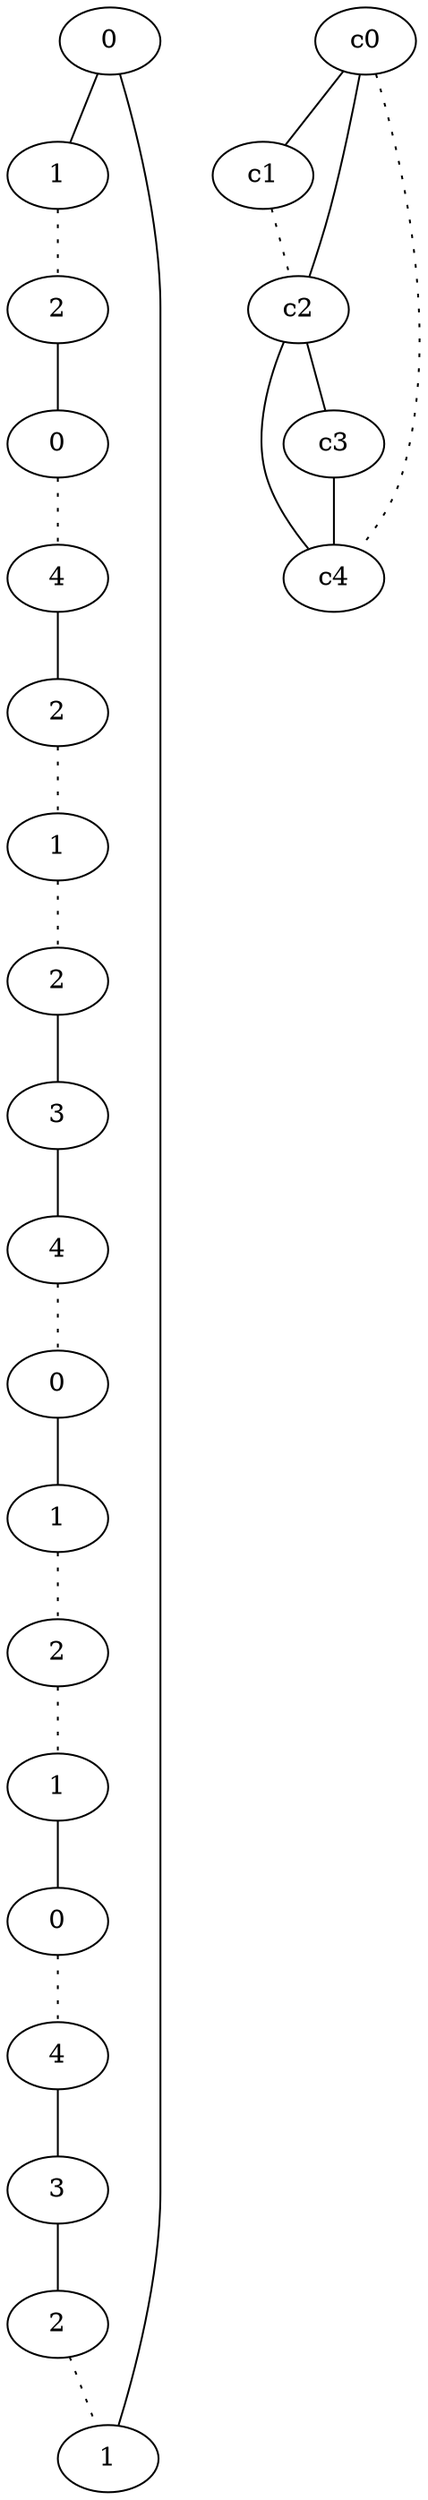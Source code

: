 graph {
a0[label=0];
a1[label=1];
a2[label=2];
a3[label=0];
a4[label=4];
a5[label=2];
a6[label=1];
a7[label=2];
a8[label=3];
a9[label=4];
a10[label=0];
a11[label=1];
a12[label=2];
a13[label=1];
a14[label=0];
a15[label=4];
a16[label=3];
a17[label=2];
a18[label=1];
a0 -- a1;
a0 -- a18;
a1 -- a2 [style=dotted];
a2 -- a3;
a3 -- a4 [style=dotted];
a4 -- a5;
a5 -- a6 [style=dotted];
a6 -- a7 [style=dotted];
a7 -- a8;
a8 -- a9;
a9 -- a10 [style=dotted];
a10 -- a11;
a11 -- a12 [style=dotted];
a12 -- a13 [style=dotted];
a13 -- a14;
a14 -- a15 [style=dotted];
a15 -- a16;
a16 -- a17;
a17 -- a18 [style=dotted];
c0 -- c1;
c0 -- c2;
c0 -- c4 [style=dotted];
c1 -- c2 [style=dotted];
c2 -- c3;
c2 -- c4;
c3 -- c4;
}
